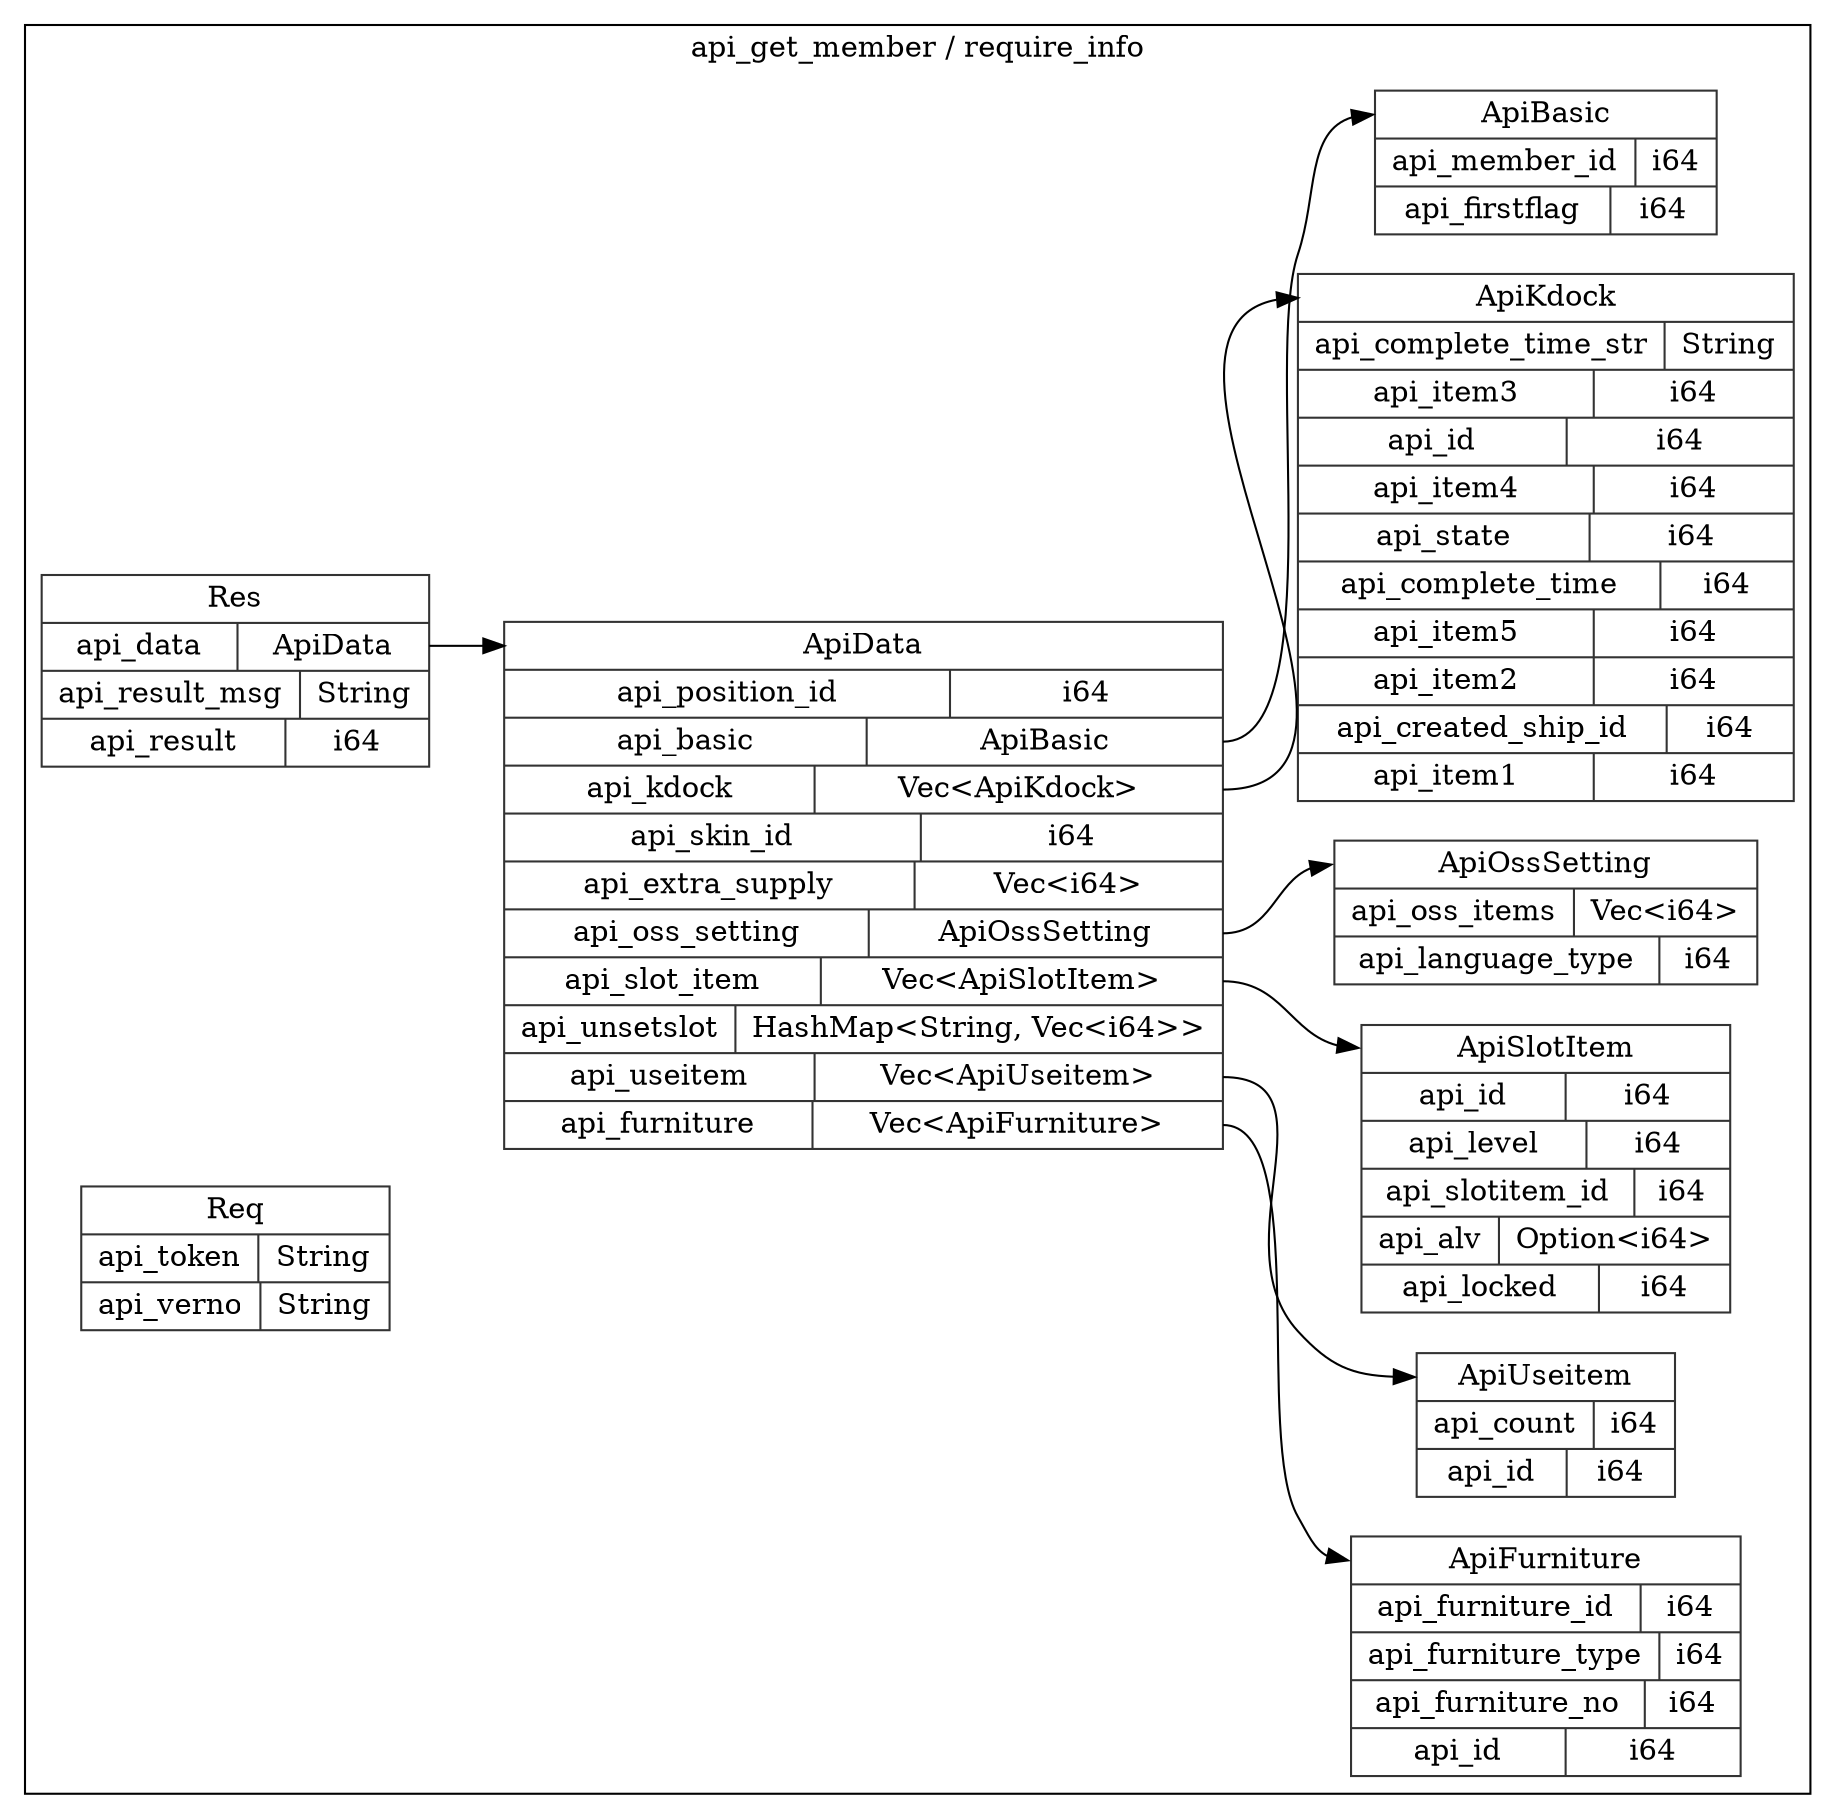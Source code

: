 digraph {
  rankdir=LR;
  subgraph cluster_0 {
    label="api_get_member / require_info";
    node [style="filled", color=white, style="solid", color=gray20];
    api_get_member__require_info__ApiSlotItem [label="<ApiSlotItem> ApiSlotItem  | { api_id | <api_id> i64 } | { api_level | <api_level> i64 } | { api_slotitem_id | <api_slotitem_id> i64 } | { api_alv | <api_alv> Option\<i64\> } | { api_locked | <api_locked> i64 }", shape=record];
    api_get_member__require_info__ApiData [label="<ApiData> ApiData  | { api_position_id | <api_position_id> i64 } | { api_basic | <api_basic> ApiBasic } | { api_kdock | <api_kdock> Vec\<ApiKdock\> } | { api_skin_id | <api_skin_id> i64 } | { api_extra_supply | <api_extra_supply> Vec\<i64\> } | { api_oss_setting | <api_oss_setting> ApiOssSetting } | { api_slot_item | <api_slot_item> Vec\<ApiSlotItem\> } | { api_unsetslot | <api_unsetslot> HashMap\<String, Vec\<i64\>\> } | { api_useitem | <api_useitem> Vec\<ApiUseitem\> } | { api_furniture | <api_furniture> Vec\<ApiFurniture\> }", shape=record];
    api_get_member__require_info__ApiBasic;
    api_get_member__require_info__ApiData:api_basic:e -> api_get_member__require_info__ApiBasic:ApiBasic:w;
    api_get_member__require_info__ApiKdock;
    api_get_member__require_info__ApiData:api_kdock:e -> api_get_member__require_info__ApiKdock:ApiKdock:w;
    api_get_member__require_info__ApiOssSetting;
    api_get_member__require_info__ApiData:api_oss_setting:e -> api_get_member__require_info__ApiOssSetting:ApiOssSetting:w;
    api_get_member__require_info__ApiData:api_slot_item:e -> api_get_member__require_info__ApiSlotItem:ApiSlotItem:w;
    api_get_member__require_info__ApiUseitem;
    api_get_member__require_info__ApiData:api_useitem:e -> api_get_member__require_info__ApiUseitem:ApiUseitem:w;
    api_get_member__require_info__ApiFurniture;
    api_get_member__require_info__ApiData:api_furniture:e -> api_get_member__require_info__ApiFurniture:ApiFurniture:w;
    api_get_member__require_info__ApiFurniture [label="<ApiFurniture> ApiFurniture  | { api_furniture_id | <api_furniture_id> i64 } | { api_furniture_type | <api_furniture_type> i64 } | { api_furniture_no | <api_furniture_no> i64 } | { api_id | <api_id> i64 }", shape=record];
    api_get_member__require_info__ApiBasic [label="<ApiBasic> ApiBasic  | { api_member_id | <api_member_id> i64 } | { api_firstflag | <api_firstflag> i64 }", shape=record];
    api_get_member__require_info__ApiKdock [label="<ApiKdock> ApiKdock  | { api_complete_time_str | <api_complete_time_str> String } | { api_item3 | <api_item3> i64 } | { api_id | <api_id> i64 } | { api_item4 | <api_item4> i64 } | { api_state | <api_state> i64 } | { api_complete_time | <api_complete_time> i64 } | { api_item5 | <api_item5> i64 } | { api_item2 | <api_item2> i64 } | { api_created_ship_id | <api_created_ship_id> i64 } | { api_item1 | <api_item1> i64 }", shape=record];
    api_get_member__require_info__Res [label="<Res> Res  | { api_data | <api_data> ApiData } | { api_result_msg | <api_result_msg> String } | { api_result | <api_result> i64 }", shape=record];
    api_get_member__require_info__Res:api_data:e -> api_get_member__require_info__ApiData:ApiData:w;
    api_get_member__require_info__ApiUseitem [label="<ApiUseitem> ApiUseitem  | { api_count | <api_count> i64 } | { api_id | <api_id> i64 }", shape=record];
    api_get_member__require_info__Req [label="<Req> Req  | { api_token | <api_token> String } | { api_verno | <api_verno> String }", shape=record];
    api_get_member__require_info__ApiOssSetting [label="<ApiOssSetting> ApiOssSetting  | { api_oss_items | <api_oss_items> Vec\<i64\> } | { api_language_type | <api_language_type> i64 }", shape=record];
  }
}
